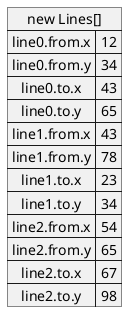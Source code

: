 
@startuml

map "new Lines[]" as Lines {
  line0.from.x => 12
  line0.from.y => 34
  line0.to.x => 43
  line0.to.y => 65
  line1.from.x => 43
  line1.from.y => 78
  line1.to.x => 23
  line1.to.y => 34
  line2.from.x => 54
  line2.from.y => 65
  line2.to.x => 67
  line2.to.y => 98
}

@enduml

